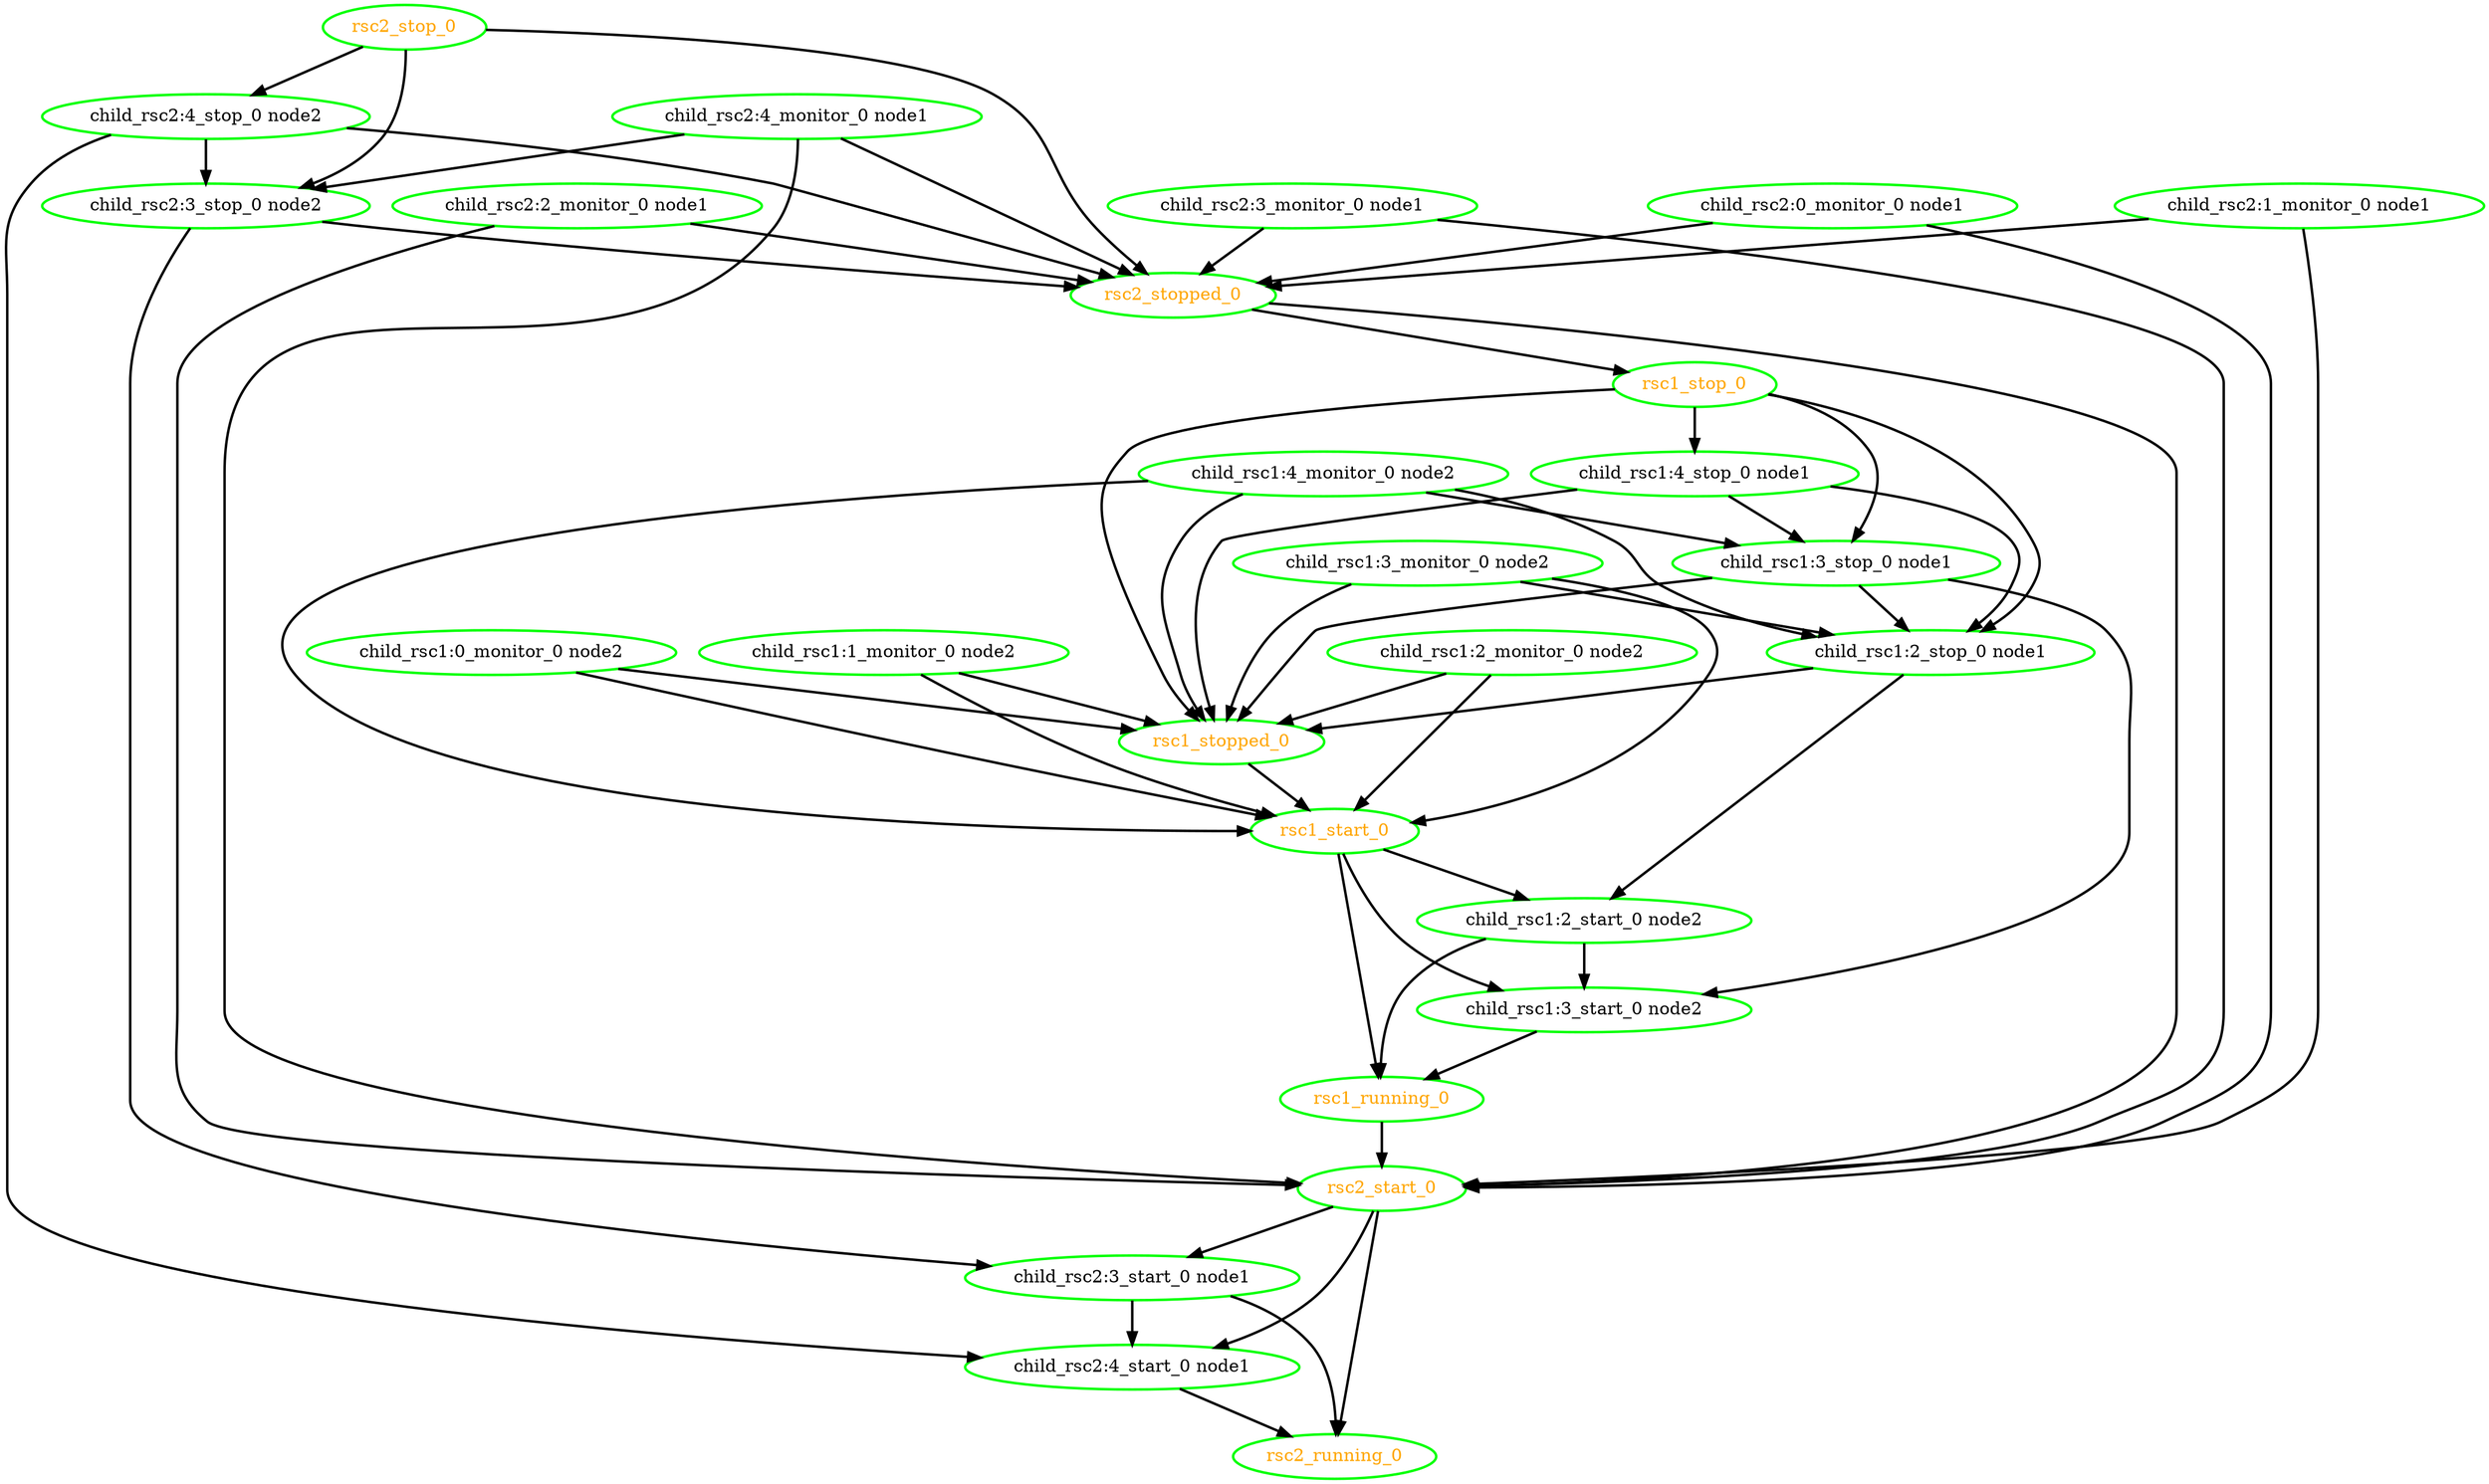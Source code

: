  digraph "g" {
"child_rsc1:0_monitor_0 node2" -> "rsc1_start_0" [ style = bold]
"child_rsc1:0_monitor_0 node2" -> "rsc1_stopped_0" [ style = bold]
"child_rsc1:0_monitor_0 node2" [ style=bold color="green" fontcolor="black"]
"child_rsc1:1_monitor_0 node2" -> "rsc1_start_0" [ style = bold]
"child_rsc1:1_monitor_0 node2" -> "rsc1_stopped_0" [ style = bold]
"child_rsc1:1_monitor_0 node2" [ style=bold color="green" fontcolor="black"]
"child_rsc1:2_monitor_0 node2" -> "rsc1_start_0" [ style = bold]
"child_rsc1:2_monitor_0 node2" -> "rsc1_stopped_0" [ style = bold]
"child_rsc1:2_monitor_0 node2" [ style=bold color="green" fontcolor="black"]
"child_rsc1:2_start_0 node2" -> "child_rsc1:3_start_0 node2" [ style = bold]
"child_rsc1:2_start_0 node2" -> "rsc1_running_0" [ style = bold]
"child_rsc1:2_start_0 node2" [ style=bold color="green" fontcolor="black"]
"child_rsc1:2_stop_0 node1" -> "child_rsc1:2_start_0 node2" [ style = bold]
"child_rsc1:2_stop_0 node1" -> "rsc1_stopped_0" [ style = bold]
"child_rsc1:2_stop_0 node1" [ style=bold color="green" fontcolor="black"]
"child_rsc1:3_monitor_0 node2" -> "child_rsc1:2_stop_0 node1" [ style = bold]
"child_rsc1:3_monitor_0 node2" -> "rsc1_start_0" [ style = bold]
"child_rsc1:3_monitor_0 node2" -> "rsc1_stopped_0" [ style = bold]
"child_rsc1:3_monitor_0 node2" [ style=bold color="green" fontcolor="black"]
"child_rsc1:3_start_0 node2" -> "rsc1_running_0" [ style = bold]
"child_rsc1:3_start_0 node2" [ style=bold color="green" fontcolor="black"]
"child_rsc1:3_stop_0 node1" -> "child_rsc1:2_stop_0 node1" [ style = bold]
"child_rsc1:3_stop_0 node1" -> "child_rsc1:3_start_0 node2" [ style = bold]
"child_rsc1:3_stop_0 node1" -> "rsc1_stopped_0" [ style = bold]
"child_rsc1:3_stop_0 node1" [ style=bold color="green" fontcolor="black"]
"child_rsc1:4_monitor_0 node2" -> "child_rsc1:2_stop_0 node1" [ style = bold]
"child_rsc1:4_monitor_0 node2" -> "child_rsc1:3_stop_0 node1" [ style = bold]
"child_rsc1:4_monitor_0 node2" -> "rsc1_start_0" [ style = bold]
"child_rsc1:4_monitor_0 node2" -> "rsc1_stopped_0" [ style = bold]
"child_rsc1:4_monitor_0 node2" [ style=bold color="green" fontcolor="black"]
"child_rsc1:4_stop_0 node1" -> "child_rsc1:2_stop_0 node1" [ style = bold]
"child_rsc1:4_stop_0 node1" -> "child_rsc1:3_stop_0 node1" [ style = bold]
"child_rsc1:4_stop_0 node1" -> "rsc1_stopped_0" [ style = bold]
"child_rsc1:4_stop_0 node1" [ style=bold color="green" fontcolor="black"]
"child_rsc2:0_monitor_0 node1" -> "rsc2_start_0" [ style = bold]
"child_rsc2:0_monitor_0 node1" -> "rsc2_stopped_0" [ style = bold]
"child_rsc2:0_monitor_0 node1" [ style=bold color="green" fontcolor="black"]
"child_rsc2:1_monitor_0 node1" -> "rsc2_start_0" [ style = bold]
"child_rsc2:1_monitor_0 node1" -> "rsc2_stopped_0" [ style = bold]
"child_rsc2:1_monitor_0 node1" [ style=bold color="green" fontcolor="black"]
"child_rsc2:2_monitor_0 node1" -> "rsc2_start_0" [ style = bold]
"child_rsc2:2_monitor_0 node1" -> "rsc2_stopped_0" [ style = bold]
"child_rsc2:2_monitor_0 node1" [ style=bold color="green" fontcolor="black"]
"child_rsc2:3_monitor_0 node1" -> "rsc2_start_0" [ style = bold]
"child_rsc2:3_monitor_0 node1" -> "rsc2_stopped_0" [ style = bold]
"child_rsc2:3_monitor_0 node1" [ style=bold color="green" fontcolor="black"]
"child_rsc2:3_start_0 node1" -> "child_rsc2:4_start_0 node1" [ style = bold]
"child_rsc2:3_start_0 node1" -> "rsc2_running_0" [ style = bold]
"child_rsc2:3_start_0 node1" [ style=bold color="green" fontcolor="black"]
"child_rsc2:3_stop_0 node2" -> "child_rsc2:3_start_0 node1" [ style = bold]
"child_rsc2:3_stop_0 node2" -> "rsc2_stopped_0" [ style = bold]
"child_rsc2:3_stop_0 node2" [ style=bold color="green" fontcolor="black"]
"child_rsc2:4_monitor_0 node1" -> "child_rsc2:3_stop_0 node2" [ style = bold]
"child_rsc2:4_monitor_0 node1" -> "rsc2_start_0" [ style = bold]
"child_rsc2:4_monitor_0 node1" -> "rsc2_stopped_0" [ style = bold]
"child_rsc2:4_monitor_0 node1" [ style=bold color="green" fontcolor="black"]
"child_rsc2:4_start_0 node1" -> "rsc2_running_0" [ style = bold]
"child_rsc2:4_start_0 node1" [ style=bold color="green" fontcolor="black"]
"child_rsc2:4_stop_0 node2" -> "child_rsc2:3_stop_0 node2" [ style = bold]
"child_rsc2:4_stop_0 node2" -> "child_rsc2:4_start_0 node1" [ style = bold]
"child_rsc2:4_stop_0 node2" -> "rsc2_stopped_0" [ style = bold]
"child_rsc2:4_stop_0 node2" [ style=bold color="green" fontcolor="black"]
"rsc1_running_0" -> "rsc2_start_0" [ style = bold]
"rsc1_running_0" [ style=bold color="green" fontcolor="orange"]
"rsc1_start_0" -> "child_rsc1:2_start_0 node2" [ style = bold]
"rsc1_start_0" -> "child_rsc1:3_start_0 node2" [ style = bold]
"rsc1_start_0" -> "rsc1_running_0" [ style = bold]
"rsc1_start_0" [ style=bold color="green" fontcolor="orange"]
"rsc1_stop_0" -> "child_rsc1:2_stop_0 node1" [ style = bold]
"rsc1_stop_0" -> "child_rsc1:3_stop_0 node1" [ style = bold]
"rsc1_stop_0" -> "child_rsc1:4_stop_0 node1" [ style = bold]
"rsc1_stop_0" -> "rsc1_stopped_0" [ style = bold]
"rsc1_stop_0" [ style=bold color="green" fontcolor="orange"]
"rsc1_stopped_0" -> "rsc1_start_0" [ style = bold]
"rsc1_stopped_0" [ style=bold color="green" fontcolor="orange"]
"rsc2_running_0" [ style=bold color="green" fontcolor="orange"]
"rsc2_start_0" -> "child_rsc2:3_start_0 node1" [ style = bold]
"rsc2_start_0" -> "child_rsc2:4_start_0 node1" [ style = bold]
"rsc2_start_0" -> "rsc2_running_0" [ style = bold]
"rsc2_start_0" [ style=bold color="green" fontcolor="orange"]
"rsc2_stop_0" -> "child_rsc2:3_stop_0 node2" [ style = bold]
"rsc2_stop_0" -> "child_rsc2:4_stop_0 node2" [ style = bold]
"rsc2_stop_0" -> "rsc2_stopped_0" [ style = bold]
"rsc2_stop_0" [ style=bold color="green" fontcolor="orange"]
"rsc2_stopped_0" -> "rsc1_stop_0" [ style = bold]
"rsc2_stopped_0" -> "rsc2_start_0" [ style = bold]
"rsc2_stopped_0" [ style=bold color="green" fontcolor="orange"]
}
